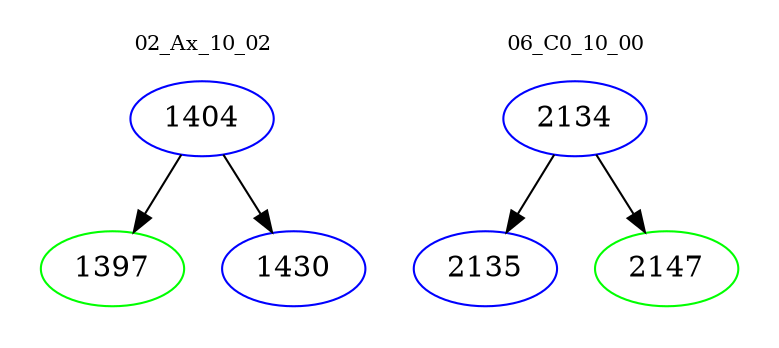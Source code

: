 digraph{
subgraph cluster_0 {
color = white
label = "02_Ax_10_02";
fontsize=10;
T0_1404 [label="1404", color="blue"]
T0_1404 -> T0_1397 [color="black"]
T0_1397 [label="1397", color="green"]
T0_1404 -> T0_1430 [color="black"]
T0_1430 [label="1430", color="blue"]
}
subgraph cluster_1 {
color = white
label = "06_C0_10_00";
fontsize=10;
T1_2134 [label="2134", color="blue"]
T1_2134 -> T1_2135 [color="black"]
T1_2135 [label="2135", color="blue"]
T1_2134 -> T1_2147 [color="black"]
T1_2147 [label="2147", color="green"]
}
}
